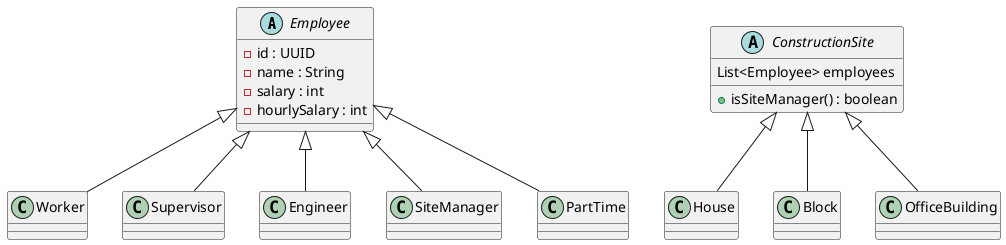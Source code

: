 @startuml
abstract class Employee{
-id : UUID
-name : String
-salary : int
-hourlySalary : int
}

class Worker extends Employee{}

class Supervisor extends Employee{}

class Engineer extends Employee{}

class SiteManager extends Employee{}

class PartTime extends Employee{}

abstract class ConstructionSite{
List<Employee> employees
+isSiteManager() : boolean
}

class House extends ConstructionSite{
}

class Block extends ConstructionSite{
}

class OfficeBuilding extends ConstructionSite{
}
@enduml